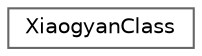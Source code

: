digraph "Graphical Class Hierarchy"
{
 // LATEX_PDF_SIZE
  bgcolor="transparent";
  edge [fontname=Helvetica,fontsize=10,labelfontname=Helvetica,labelfontsize=10];
  node [fontname=Helvetica,fontsize=10,shape=box,height=0.2,width=0.4];
  rankdir="LR";
  Node0 [label="XiaogyanClass",height=0.2,width=0.4,color="grey40", fillcolor="white", style="filled",URL="$classXiaogyanClass.html",tooltip=" "];
}
